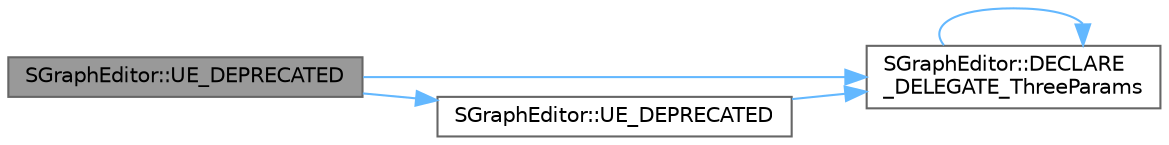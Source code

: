 digraph "SGraphEditor::UE_DEPRECATED"
{
 // INTERACTIVE_SVG=YES
 // LATEX_PDF_SIZE
  bgcolor="transparent";
  edge [fontname=Helvetica,fontsize=10,labelfontname=Helvetica,labelfontsize=10];
  node [fontname=Helvetica,fontsize=10,shape=box,height=0.2,width=0.4];
  rankdir="LR";
  Node1 [id="Node000001",label="SGraphEditor::UE_DEPRECATED",height=0.2,width=0.4,color="gray40", fillcolor="grey60", style="filled", fontcolor="black",tooltip=" "];
  Node1 -> Node2 [id="edge1_Node000001_Node000002",color="steelblue1",style="solid",tooltip=" "];
  Node2 [id="Node000002",label="SGraphEditor::DECLARE\l_DELEGATE_ThreeParams",height=0.2,width=0.4,color="grey40", fillcolor="white", style="filled",URL="$dc/db4/classSGraphEditor.html#aed9a9f488fd3aa3afc2c3685d3a63b6c",tooltip=" "];
  Node2 -> Node2 [id="edge2_Node000002_Node000002",color="steelblue1",style="solid",tooltip=" "];
  Node1 -> Node3 [id="edge3_Node000001_Node000003",color="steelblue1",style="solid",tooltip=" "];
  Node3 [id="Node000003",label="SGraphEditor::UE_DEPRECATED",height=0.2,width=0.4,color="grey40", fillcolor="white", style="filled",URL="$dc/db4/classSGraphEditor.html#afcff8b8152d5491e9f7b2081c5a8605c",tooltip=" "];
  Node3 -> Node2 [id="edge4_Node000003_Node000002",color="steelblue1",style="solid",tooltip=" "];
}
